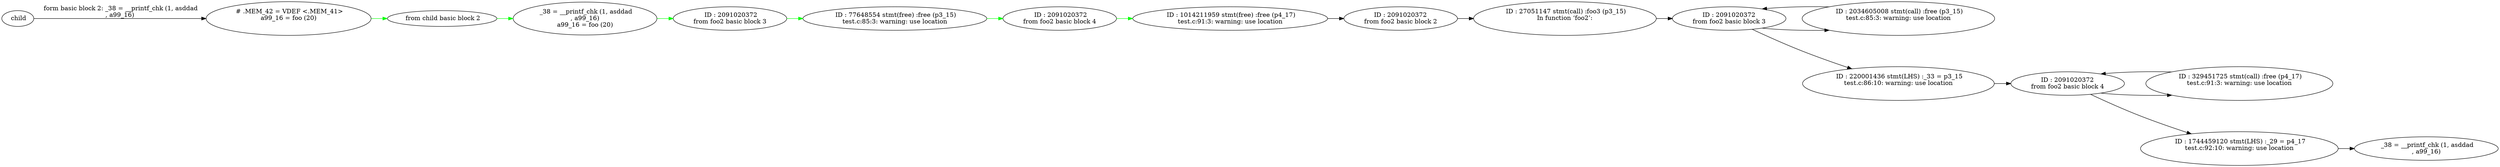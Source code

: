 digraph {rankdir = LR; rank=same; nodesep=1.0; 


























" child
"->


" # .MEM_42 = VDEF <.MEM_41>
a99_16 = foo (20)

"

[label=" form basic block 2: _38 = __printf_chk (1, asddad
, a99_16)
" ]

" # .MEM_42 = VDEF <.MEM_41>
a99_16 = foo (20)

"->

" from child basic block 2"


->" _38 = __printf_chk (1, asddad
, a99_16)
a99_16 = foo (20)
"


->" ID : 2091020372
from foo2 basic block 3"->

" ID : 77648554 stmt(free) :free (p3_15)
test.c:85:3: warning: use location
"

[color="green" ]

" ID : 77648554 stmt(free) :free (p3_15)
test.c:85:3: warning: use location
"


->" ID : 2091020372
from foo2 basic block 4"->

" ID : 1014211959 stmt(free) :free (p4_17)
test.c:91:3: warning: use location
"

[color="green" ]

" ID : 1014211959 stmt(free) :free (p4_17)
test.c:91:3: warning: use location
"


->"ID : 2091020372
from foo2 basic block 2"->

" ID : 27051147 stmt(call) :foo3 (p3_15)
In function ‘foo2’:

"


->"ID : 2091020372
from foo2 basic block 3"->

" ID : 2034605008 stmt(call) :free (p3_15)
test.c:85:3: warning: use location

"


->"ID : 2091020372
from foo2 basic block 3"->


" ID : 220001436 stmt(LHS) :_33 = p3_15
test.c:86:10: warning: use location

"


->"ID : 2091020372
from foo2 basic block 4"->

" ID : 329451725 stmt(call) :free (p4_17)
test.c:91:3: warning: use location

"


->"ID : 2091020372
from foo2 basic block 4"->


" ID : 1744459120 stmt(LHS) :_29 = p4_17
test.c:92:10: warning: use location

"


->" _38 = __printf_chk (1, asddad
, a99_16)
" }
